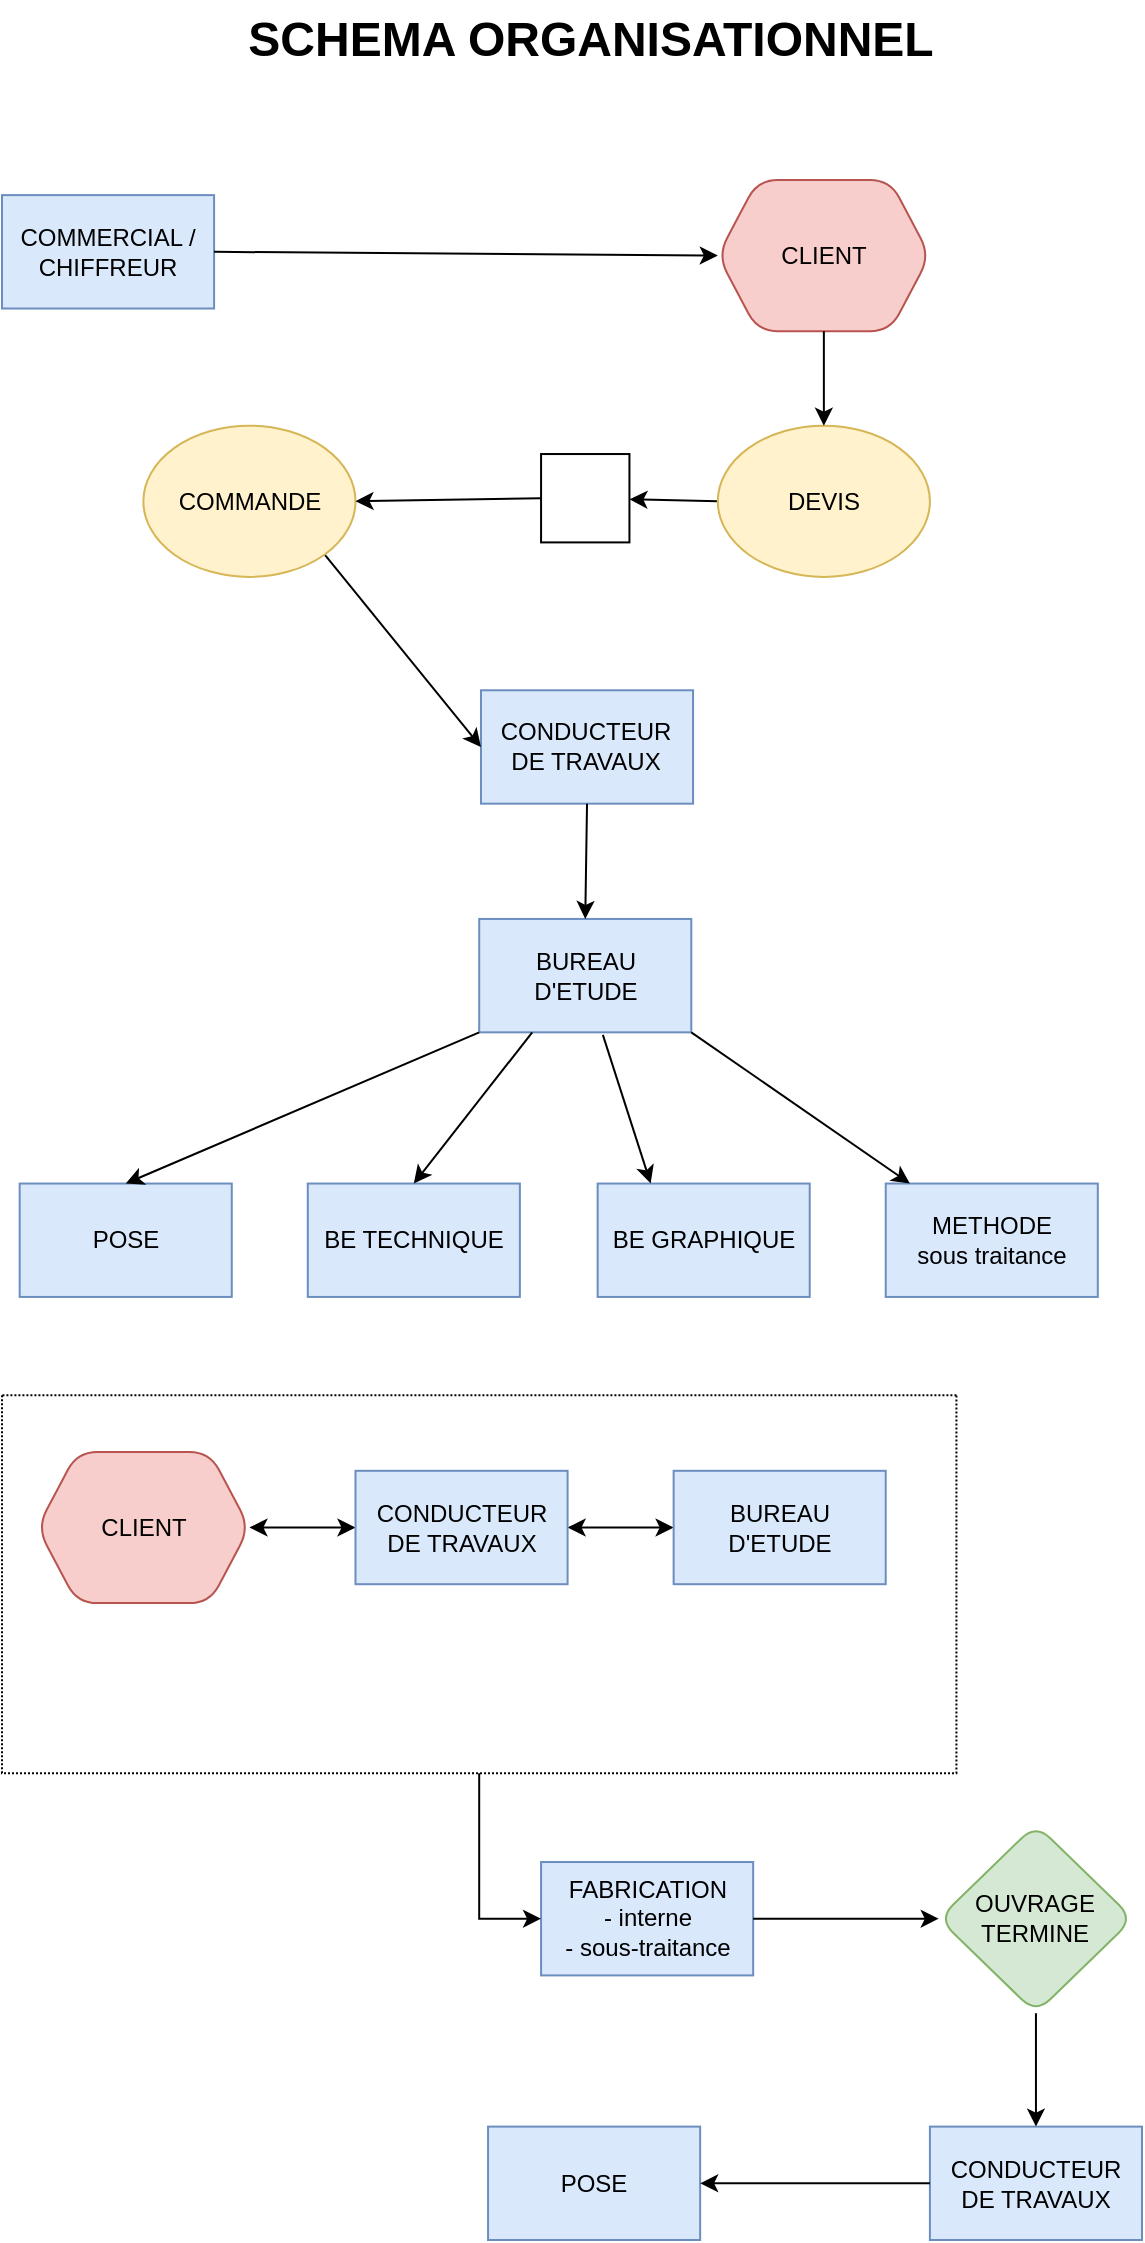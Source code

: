 <mxfile version="20.2.1" type="github">
  <diagram id="C5RBs43oDa-KdzZeNtuy" name="Page-1">
    <mxGraphModel dx="1117" dy="733" grid="1" gridSize="10" guides="1" tooltips="1" connect="1" arrows="1" fold="1" page="1" pageScale="1" pageWidth="827" pageHeight="1169" math="0" shadow="0">
      <root>
        <mxCell id="WIyWlLk6GJQsqaUBKTNV-0" />
        <mxCell id="WIyWlLk6GJQsqaUBKTNV-1" parent="WIyWlLk6GJQsqaUBKTNV-0" />
        <mxCell id="VoOjfplAAFDFemAfdApI-95" value="SCHEMA ORGANISATIONNEL" style="text;html=1;fontSize=24;fontStyle=1;verticalAlign=middle;align=center;rounded=1;glass=0;dashed=1;dashPattern=1 1;labelBorderColor=none;" vertex="1" parent="WIyWlLk6GJQsqaUBKTNV-1">
          <mxGeometry x="364" y="10" width="100" height="40" as="geometry" />
        </mxCell>
        <mxCell id="VoOjfplAAFDFemAfdApI-97" value="" style="group" vertex="1" connectable="0" parent="WIyWlLk6GJQsqaUBKTNV-1">
          <mxGeometry x="120" y="100" width="570" height="1030" as="geometry" />
        </mxCell>
        <mxCell id="VoOjfplAAFDFemAfdApI-0" value="COMMERCIAL / CHIFFREUR" style="rounded=0;whiteSpace=wrap;html=1;fillColor=#dae8fc;strokeColor=#6c8ebf;" vertex="1" parent="VoOjfplAAFDFemAfdApI-97">
          <mxGeometry y="7.56" width="106.047" height="56.697" as="geometry" />
        </mxCell>
        <mxCell id="VoOjfplAAFDFemAfdApI-48" value="" style="shape=image;html=1;verticalAlign=top;verticalLabelPosition=bottom;labelBackgroundColor=#ffffff;imageAspect=0;aspect=fixed;image=https://cdn3.iconfinder.com/data/icons/flat-actions-icons-9/512/Tick_Mark-128.png;labelBorderColor=none;imageBorder=default;" vertex="1" parent="VoOjfplAAFDFemAfdApI-97">
          <mxGeometry x="269.535" y="137.018" width="44.186" height="44.186" as="geometry" />
        </mxCell>
        <mxCell id="VoOjfplAAFDFemAfdApI-51" value="CONDUCTEUR DE TRAVAUX" style="rounded=0;whiteSpace=wrap;html=1;fillColor=#dae8fc;strokeColor=#6c8ebf;" vertex="1" parent="VoOjfplAAFDFemAfdApI-97">
          <mxGeometry x="239.488" y="255.138" width="106.047" height="56.697" as="geometry" />
        </mxCell>
        <mxCell id="VoOjfplAAFDFemAfdApI-52" value="BUREAU D&#39;ETUDE" style="rounded=0;whiteSpace=wrap;html=1;fillColor=#dae8fc;strokeColor=#6c8ebf;" vertex="1" parent="VoOjfplAAFDFemAfdApI-97">
          <mxGeometry x="238.605" y="369.477" width="106.047" height="56.697" as="geometry" />
        </mxCell>
        <mxCell id="VoOjfplAAFDFemAfdApI-96" style="edgeStyle=none;rounded=0;orthogonalLoop=1;jettySize=auto;html=1;exitX=0.5;exitY=1;exitDx=0;exitDy=0;entryX=0.5;entryY=0;entryDx=0;entryDy=0;startArrow=none;startFill=0;endArrow=classic;endFill=1;" edge="1" parent="VoOjfplAAFDFemAfdApI-97" source="VoOjfplAAFDFemAfdApI-51" target="VoOjfplAAFDFemAfdApI-52">
          <mxGeometry relative="1" as="geometry" />
        </mxCell>
        <mxCell id="VoOjfplAAFDFemAfdApI-53" value="POSE" style="rounded=0;whiteSpace=wrap;html=1;fillColor=#dae8fc;strokeColor=#6c8ebf;" vertex="1" parent="VoOjfplAAFDFemAfdApI-97">
          <mxGeometry x="8.837" y="501.771" width="106.047" height="56.697" as="geometry" />
        </mxCell>
        <mxCell id="VoOjfplAAFDFemAfdApI-80" style="rounded=0;orthogonalLoop=1;jettySize=auto;html=1;exitX=0;exitY=1;exitDx=0;exitDy=0;entryX=0.5;entryY=0;entryDx=0;entryDy=0;" edge="1" parent="VoOjfplAAFDFemAfdApI-97" source="VoOjfplAAFDFemAfdApI-52" target="VoOjfplAAFDFemAfdApI-53">
          <mxGeometry relative="1" as="geometry" />
        </mxCell>
        <mxCell id="VoOjfplAAFDFemAfdApI-78" style="rounded=0;orthogonalLoop=1;jettySize=auto;html=1;exitX=1;exitY=1;exitDx=0;exitDy=0;entryX=0;entryY=0.5;entryDx=0;entryDy=0;" edge="1" parent="VoOjfplAAFDFemAfdApI-97" source="VoOjfplAAFDFemAfdApI-54" target="VoOjfplAAFDFemAfdApI-51">
          <mxGeometry relative="1" as="geometry" />
        </mxCell>
        <mxCell id="VoOjfplAAFDFemAfdApI-54" value="COMMANDE" style="ellipse;whiteSpace=wrap;html=1;rounded=1;glass=0;labelBorderColor=none;fillColor=#fff2cc;strokeColor=#d6b656;" vertex="1" parent="VoOjfplAAFDFemAfdApI-97">
          <mxGeometry x="70.698" y="122.844" width="106.047" height="75.596" as="geometry" />
        </mxCell>
        <mxCell id="VoOjfplAAFDFemAfdApI-77" style="rounded=0;orthogonalLoop=1;jettySize=auto;html=1;exitX=0;exitY=0.5;exitDx=0;exitDy=0;entryX=1;entryY=0.5;entryDx=0;entryDy=0;" edge="1" parent="VoOjfplAAFDFemAfdApI-97" source="VoOjfplAAFDFemAfdApI-48" target="VoOjfplAAFDFemAfdApI-54">
          <mxGeometry relative="1" as="geometry" />
        </mxCell>
        <mxCell id="VoOjfplAAFDFemAfdApI-76" style="rounded=0;orthogonalLoop=1;jettySize=auto;html=1;exitX=0;exitY=0.5;exitDx=0;exitDy=0;" edge="1" parent="VoOjfplAAFDFemAfdApI-97" source="VoOjfplAAFDFemAfdApI-55" target="VoOjfplAAFDFemAfdApI-48">
          <mxGeometry relative="1" as="geometry" />
        </mxCell>
        <mxCell id="VoOjfplAAFDFemAfdApI-55" value="DEVIS" style="ellipse;whiteSpace=wrap;html=1;rounded=1;glass=0;labelBorderColor=none;fillColor=#fff2cc;strokeColor=#d6b656;" vertex="1" parent="VoOjfplAAFDFemAfdApI-97">
          <mxGeometry x="357.907" y="122.844" width="106.047" height="75.596" as="geometry" />
        </mxCell>
        <mxCell id="VoOjfplAAFDFemAfdApI-56" value="CLIENT" style="shape=hexagon;perimeter=hexagonPerimeter2;whiteSpace=wrap;html=1;fixedSize=1;rounded=1;glass=0;labelBorderColor=none;fillColor=#f8cecc;strokeColor=#b85450;" vertex="1" parent="VoOjfplAAFDFemAfdApI-97">
          <mxGeometry x="357.907" width="106.047" height="75.596" as="geometry" />
        </mxCell>
        <mxCell id="VoOjfplAAFDFemAfdApI-57" value="BE TECHNIQUE" style="rounded=0;whiteSpace=wrap;html=1;fillColor=#dae8fc;strokeColor=#6c8ebf;" vertex="1" parent="VoOjfplAAFDFemAfdApI-97">
          <mxGeometry x="152.884" y="501.771" width="106.047" height="56.697" as="geometry" />
        </mxCell>
        <mxCell id="VoOjfplAAFDFemAfdApI-81" style="rounded=0;orthogonalLoop=1;jettySize=auto;html=1;exitX=0.25;exitY=1;exitDx=0;exitDy=0;entryX=0.5;entryY=0;entryDx=0;entryDy=0;" edge="1" parent="VoOjfplAAFDFemAfdApI-97" source="VoOjfplAAFDFemAfdApI-52" target="VoOjfplAAFDFemAfdApI-57">
          <mxGeometry relative="1" as="geometry" />
        </mxCell>
        <mxCell id="VoOjfplAAFDFemAfdApI-58" value="BE GRAPHIQUE" style="rounded=0;whiteSpace=wrap;html=1;fillColor=#dae8fc;strokeColor=#6c8ebf;" vertex="1" parent="VoOjfplAAFDFemAfdApI-97">
          <mxGeometry x="297.814" y="501.771" width="106.047" height="56.697" as="geometry" />
        </mxCell>
        <mxCell id="VoOjfplAAFDFemAfdApI-59" value="METHODE &lt;br&gt;sous traitance" style="rounded=0;whiteSpace=wrap;html=1;fillColor=#dae8fc;strokeColor=#6c8ebf;" vertex="1" parent="VoOjfplAAFDFemAfdApI-97">
          <mxGeometry x="441.86" y="501.771" width="106.047" height="56.697" as="geometry" />
        </mxCell>
        <mxCell id="VoOjfplAAFDFemAfdApI-61" value="" style="swimlane;startSize=0;rounded=1;glass=0;labelBorderColor=none;html=0;dashed=1;dashPattern=1 1;" vertex="1" parent="VoOjfplAAFDFemAfdApI-97">
          <mxGeometry y="607.606" width="477.209" height="188.991" as="geometry" />
        </mxCell>
        <mxCell id="VoOjfplAAFDFemAfdApI-63" value="CLIENT" style="shape=hexagon;perimeter=hexagonPerimeter2;whiteSpace=wrap;html=1;fixedSize=1;rounded=1;glass=0;labelBorderColor=none;fillColor=#f8cecc;strokeColor=#b85450;" vertex="1" parent="VoOjfplAAFDFemAfdApI-61">
          <mxGeometry x="17.674" y="28.349" width="106.047" height="75.596" as="geometry" />
        </mxCell>
        <mxCell id="VoOjfplAAFDFemAfdApI-88" style="edgeStyle=none;rounded=0;orthogonalLoop=1;jettySize=auto;html=1;endArrow=classic;endFill=1;startArrow=classic;startFill=1;" edge="1" parent="VoOjfplAAFDFemAfdApI-61" source="VoOjfplAAFDFemAfdApI-64" target="VoOjfplAAFDFemAfdApI-65">
          <mxGeometry relative="1" as="geometry" />
        </mxCell>
        <mxCell id="VoOjfplAAFDFemAfdApI-90" style="edgeStyle=none;rounded=0;orthogonalLoop=1;jettySize=auto;html=1;exitX=0;exitY=0.5;exitDx=0;exitDy=0;entryX=1;entryY=0.5;entryDx=0;entryDy=0;startArrow=classic;startFill=1;endArrow=classic;endFill=1;" edge="1" parent="VoOjfplAAFDFemAfdApI-61" source="VoOjfplAAFDFemAfdApI-64" target="VoOjfplAAFDFemAfdApI-63">
          <mxGeometry relative="1" as="geometry" />
        </mxCell>
        <mxCell id="VoOjfplAAFDFemAfdApI-64" value="CONDUCTEUR DE TRAVAUX" style="rounded=0;whiteSpace=wrap;html=1;fillColor=#dae8fc;strokeColor=#6c8ebf;" vertex="1" parent="VoOjfplAAFDFemAfdApI-61">
          <mxGeometry x="176.744" y="37.798" width="106.047" height="56.697" as="geometry" />
        </mxCell>
        <mxCell id="VoOjfplAAFDFemAfdApI-65" value="BUREAU D&#39;ETUDE" style="rounded=0;whiteSpace=wrap;html=1;fillColor=#dae8fc;strokeColor=#6c8ebf;" vertex="1" parent="VoOjfplAAFDFemAfdApI-61">
          <mxGeometry x="335.814" y="37.798" width="106.047" height="56.697" as="geometry" />
        </mxCell>
        <mxCell id="VoOjfplAAFDFemAfdApI-66" value="" style="shape=image;html=1;verticalAlign=top;verticalLabelPosition=bottom;labelBackgroundColor=#ffffff;imageAspect=0;aspect=fixed;image=https://cdn3.iconfinder.com/data/icons/flat-actions-icons-9/512/Tick_Mark-128.png;labelBorderColor=none;flipH=0;" vertex="1" parent="VoOjfplAAFDFemAfdApI-61">
          <mxGeometry x="48.605" y="113.394" width="44.186" height="44.186" as="geometry" />
        </mxCell>
        <mxCell id="VoOjfplAAFDFemAfdApI-67" value="" style="shape=image;html=1;verticalAlign=top;verticalLabelPosition=bottom;labelBackgroundColor=#ffffff;imageAspect=0;aspect=fixed;image=https://cdn3.iconfinder.com/data/icons/flat-actions-icons-9/512/Tick_Mark-128.png;labelBorderColor=none;flipH=0;" vertex="1" parent="VoOjfplAAFDFemAfdApI-61">
          <mxGeometry x="202.372" y="113.394" width="44.186" height="44.186" as="geometry" />
        </mxCell>
        <mxCell id="VoOjfplAAFDFemAfdApI-68" value="" style="shape=image;html=1;verticalAlign=top;verticalLabelPosition=bottom;labelBackgroundColor=#ffffff;imageAspect=0;aspect=fixed;image=https://cdn3.iconfinder.com/data/icons/flat-actions-icons-9/512/Tick_Mark-128.png;labelBorderColor=none;flipH=0;" vertex="1" parent="VoOjfplAAFDFemAfdApI-61">
          <mxGeometry x="371.163" y="113.394" width="44.186" height="44.186" as="geometry" />
        </mxCell>
        <mxCell id="VoOjfplAAFDFemAfdApI-70" value="CONDUCTEUR DE TRAVAUX" style="rounded=0;whiteSpace=wrap;html=1;fillColor=#dae8fc;strokeColor=#6c8ebf;" vertex="1" parent="VoOjfplAAFDFemAfdApI-97">
          <mxGeometry x="463.953" y="973.303" width="106.047" height="56.697" as="geometry" />
        </mxCell>
        <mxCell id="VoOjfplAAFDFemAfdApI-82" style="rounded=0;orthogonalLoop=1;jettySize=auto;html=1;exitX=0.583;exitY=1.022;exitDx=0;exitDy=0;entryX=0.25;entryY=0;entryDx=0;entryDy=0;exitPerimeter=0;" edge="1" parent="VoOjfplAAFDFemAfdApI-97" source="VoOjfplAAFDFemAfdApI-52" target="VoOjfplAAFDFemAfdApI-58">
          <mxGeometry relative="1" as="geometry" />
        </mxCell>
        <mxCell id="VoOjfplAAFDFemAfdApI-71" value="POSE" style="rounded=0;whiteSpace=wrap;html=1;fillColor=#dae8fc;strokeColor=#6c8ebf;" vertex="1" parent="VoOjfplAAFDFemAfdApI-97">
          <mxGeometry x="243.023" y="973.303" width="106.047" height="56.697" as="geometry" />
        </mxCell>
        <mxCell id="VoOjfplAAFDFemAfdApI-72" value="FABRICATION&lt;br&gt;- interne&lt;br&gt;- sous-traitance" style="rounded=0;whiteSpace=wrap;html=1;fillColor=#dae8fc;strokeColor=#6c8ebf;" vertex="1" parent="VoOjfplAAFDFemAfdApI-97">
          <mxGeometry x="269.535" y="841.009" width="106.047" height="56.697" as="geometry" />
        </mxCell>
        <mxCell id="VoOjfplAAFDFemAfdApI-83" style="rounded=0;orthogonalLoop=1;jettySize=auto;html=1;exitX=1;exitY=1;exitDx=0;exitDy=0;" edge="1" parent="VoOjfplAAFDFemAfdApI-97" source="VoOjfplAAFDFemAfdApI-52" target="VoOjfplAAFDFemAfdApI-59">
          <mxGeometry relative="1" as="geometry" />
        </mxCell>
        <mxCell id="VoOjfplAAFDFemAfdApI-93" style="edgeStyle=none;rounded=0;orthogonalLoop=1;jettySize=auto;html=1;exitX=0.5;exitY=1;exitDx=0;exitDy=0;entryX=0.5;entryY=0;entryDx=0;entryDy=0;startArrow=none;startFill=0;endArrow=classic;endFill=1;" edge="1" parent="VoOjfplAAFDFemAfdApI-97" source="VoOjfplAAFDFemAfdApI-73" target="VoOjfplAAFDFemAfdApI-70">
          <mxGeometry relative="1" as="geometry" />
        </mxCell>
        <mxCell id="VoOjfplAAFDFemAfdApI-73" value="OUVRAGE TERMINE" style="rhombus;whiteSpace=wrap;html=1;rounded=1;glass=0;labelBorderColor=none;fillColor=#d5e8d4;strokeColor=#82b366;" vertex="1" parent="VoOjfplAAFDFemAfdApI-97">
          <mxGeometry x="468.372" y="822.11" width="97.209" height="94.495" as="geometry" />
        </mxCell>
        <mxCell id="VoOjfplAAFDFemAfdApI-94" style="edgeStyle=none;rounded=0;orthogonalLoop=1;jettySize=auto;html=1;exitX=0;exitY=0.5;exitDx=0;exitDy=0;entryX=1;entryY=0.5;entryDx=0;entryDy=0;startArrow=none;startFill=0;endArrow=classic;endFill=1;" edge="1" parent="VoOjfplAAFDFemAfdApI-97" source="VoOjfplAAFDFemAfdApI-70" target="VoOjfplAAFDFemAfdApI-71">
          <mxGeometry relative="1" as="geometry" />
        </mxCell>
        <mxCell id="VoOjfplAAFDFemAfdApI-74" value="" style="endArrow=classic;html=1;rounded=0;exitX=1;exitY=0.5;exitDx=0;exitDy=0;entryX=0;entryY=0.5;entryDx=0;entryDy=0;" edge="1" parent="VoOjfplAAFDFemAfdApI-97" source="VoOjfplAAFDFemAfdApI-0" target="VoOjfplAAFDFemAfdApI-56">
          <mxGeometry width="50" height="50" relative="1" as="geometry">
            <mxPoint x="309.302" y="75.596" as="sourcePoint" />
            <mxPoint x="353.488" y="28.349" as="targetPoint" />
          </mxGeometry>
        </mxCell>
        <mxCell id="VoOjfplAAFDFemAfdApI-75" value="" style="endArrow=classic;html=1;rounded=0;exitX=0.5;exitY=1;exitDx=0;exitDy=0;entryX=0.5;entryY=0;entryDx=0;entryDy=0;" edge="1" parent="VoOjfplAAFDFemAfdApI-97" source="VoOjfplAAFDFemAfdApI-56" target="VoOjfplAAFDFemAfdApI-55">
          <mxGeometry width="50" height="50" relative="1" as="geometry">
            <mxPoint x="282.791" y="66.147" as="sourcePoint" />
            <mxPoint x="397.674" y="66.147" as="targetPoint" />
          </mxGeometry>
        </mxCell>
        <mxCell id="VoOjfplAAFDFemAfdApI-92" style="edgeStyle=none;rounded=0;orthogonalLoop=1;jettySize=auto;html=1;exitX=1;exitY=0.5;exitDx=0;exitDy=0;entryX=0;entryY=0.5;entryDx=0;entryDy=0;startArrow=none;startFill=0;endArrow=classic;endFill=1;" edge="1" parent="VoOjfplAAFDFemAfdApI-97" source="VoOjfplAAFDFemAfdApI-72" target="VoOjfplAAFDFemAfdApI-73">
          <mxGeometry relative="1" as="geometry" />
        </mxCell>
        <mxCell id="VoOjfplAAFDFemAfdApI-91" value="" style="edgeStyle=segmentEdgeStyle;endArrow=classic;html=1;rounded=0;entryX=0;entryY=0.5;entryDx=0;entryDy=0;" edge="1" parent="VoOjfplAAFDFemAfdApI-97" source="VoOjfplAAFDFemAfdApI-61" target="VoOjfplAAFDFemAfdApI-72">
          <mxGeometry width="50" height="50" relative="1" as="geometry">
            <mxPoint x="256.279" y="727.615" as="sourcePoint" />
            <mxPoint x="273.953" y="812.661" as="targetPoint" />
            <Array as="points">
              <mxPoint x="238.605" y="869.358" />
            </Array>
          </mxGeometry>
        </mxCell>
      </root>
    </mxGraphModel>
  </diagram>
</mxfile>
